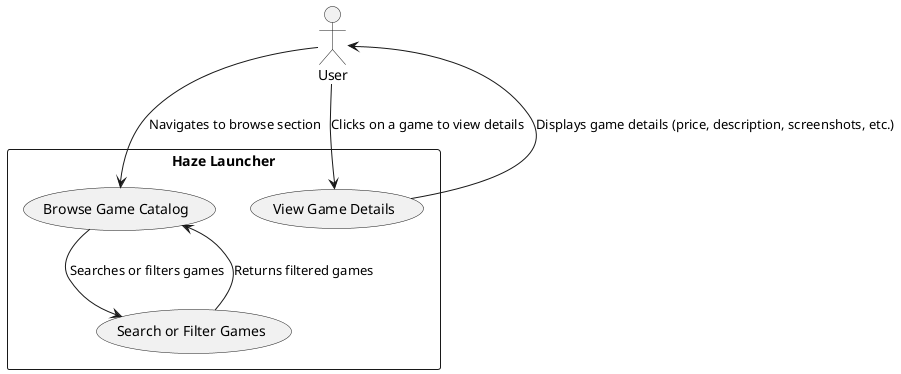@startuml
actor User
rectangle "Haze Launcher" {
    usecase "Browse Game Catalog" as UC1
    usecase "Search or Filter Games" as UC2
    usecase "View Game Details" as UC3
}

User --> UC1: Navigates to browse section
UC1 --> UC2: Searches or filters games
UC2 --> UC1: Returns filtered games
User --> UC3: Clicks on a game to view details
UC3 --> User: Displays game details (price, description, screenshots, etc.)
@enduml
